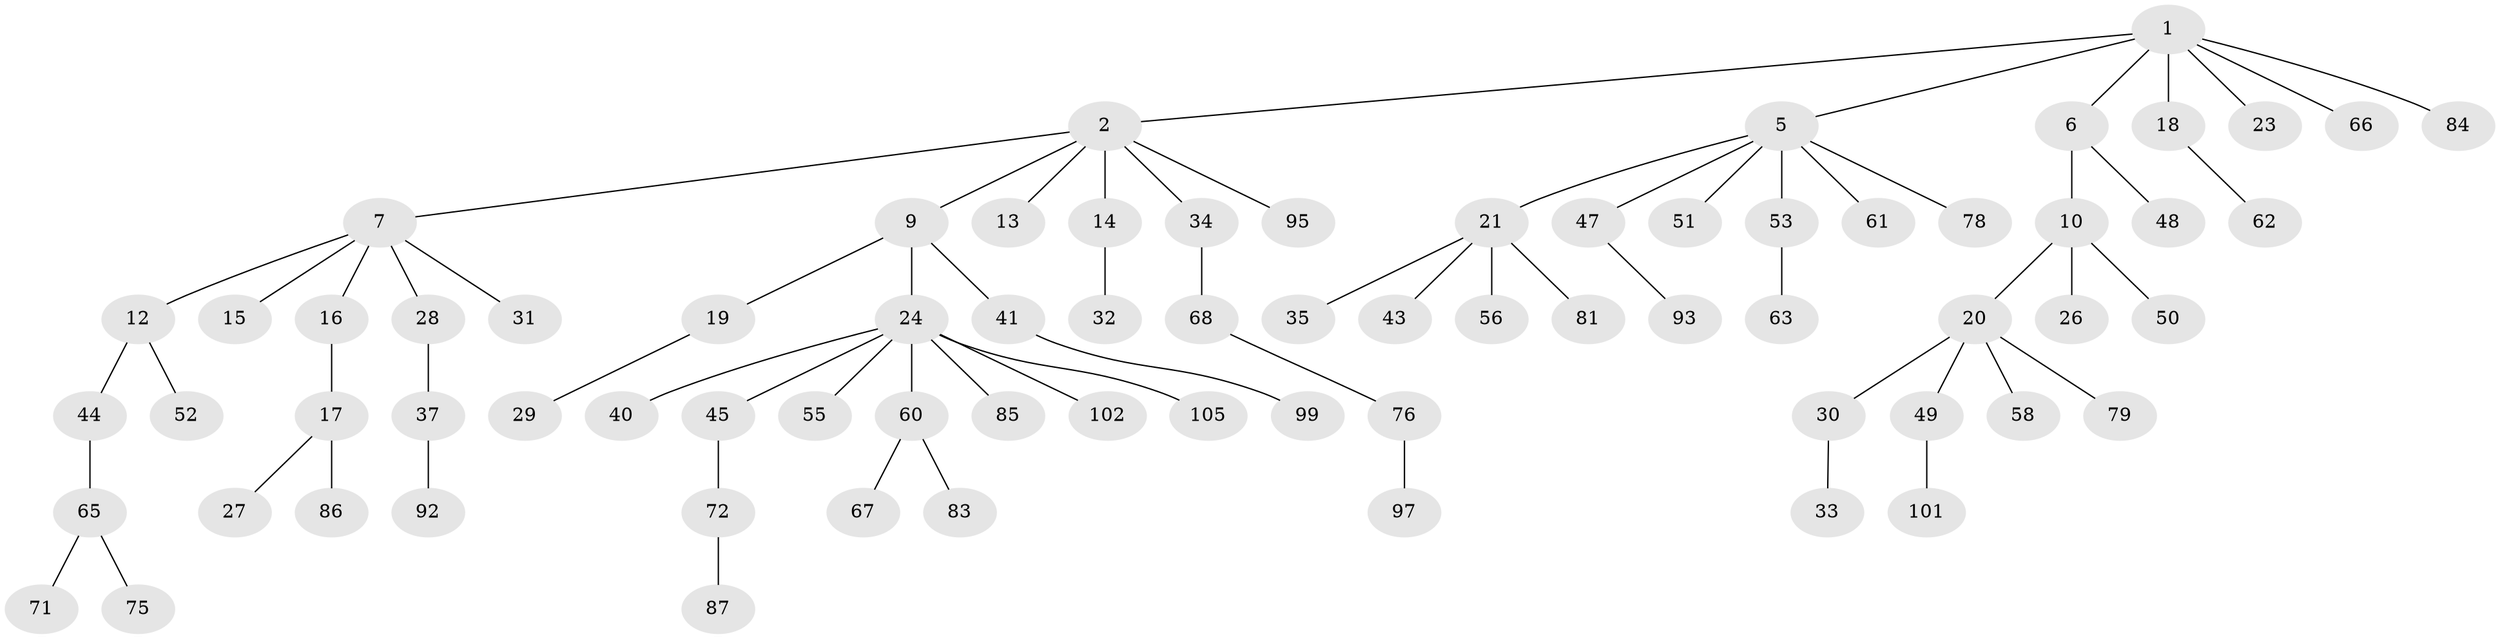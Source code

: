// Generated by graph-tools (version 1.1) at 2025/52/02/27/25 19:52:13]
// undirected, 73 vertices, 72 edges
graph export_dot {
graph [start="1"]
  node [color=gray90,style=filled];
  1 [super="+4"];
  2 [super="+3"];
  5 [super="+8"];
  6;
  7 [super="+11"];
  9 [super="+73"];
  10;
  12 [super="+90"];
  13;
  14 [super="+70"];
  15 [super="+25"];
  16;
  17 [super="+59"];
  18 [super="+22"];
  19;
  20 [super="+46"];
  21 [super="+39"];
  23;
  24 [super="+38"];
  26;
  27;
  28;
  29 [super="+54"];
  30 [super="+42"];
  31;
  32 [super="+89"];
  33 [super="+104"];
  34 [super="+82"];
  35 [super="+36"];
  37;
  40 [super="+100"];
  41;
  43;
  44;
  45 [super="+64"];
  47 [super="+57"];
  48;
  49;
  50;
  51;
  52;
  53 [super="+74"];
  55;
  56 [super="+91"];
  58;
  60 [super="+77"];
  61 [super="+88"];
  62;
  63 [super="+98"];
  65 [super="+69"];
  66;
  67;
  68;
  71;
  72;
  75;
  76 [super="+80"];
  78;
  79;
  81 [super="+94"];
  83;
  84;
  85;
  86 [super="+103"];
  87;
  92;
  93 [super="+96"];
  95;
  97;
  99;
  101;
  102;
  105;
  1 -- 2;
  1 -- 6;
  1 -- 84;
  1 -- 18;
  1 -- 66;
  1 -- 5;
  1 -- 23;
  2 -- 34;
  2 -- 95;
  2 -- 7;
  2 -- 9;
  2 -- 13;
  2 -- 14;
  5 -- 61;
  5 -- 51;
  5 -- 53;
  5 -- 21;
  5 -- 78;
  5 -- 47;
  6 -- 10;
  6 -- 48;
  7 -- 15;
  7 -- 16;
  7 -- 31;
  7 -- 12;
  7 -- 28;
  9 -- 19;
  9 -- 24;
  9 -- 41;
  10 -- 20;
  10 -- 26;
  10 -- 50;
  12 -- 44;
  12 -- 52;
  14 -- 32;
  16 -- 17;
  17 -- 27;
  17 -- 86;
  18 -- 62;
  19 -- 29;
  20 -- 30;
  20 -- 49;
  20 -- 58;
  20 -- 79;
  21 -- 35;
  21 -- 43;
  21 -- 56;
  21 -- 81;
  24 -- 40;
  24 -- 45;
  24 -- 60;
  24 -- 105;
  24 -- 85;
  24 -- 102;
  24 -- 55;
  28 -- 37;
  30 -- 33;
  34 -- 68;
  37 -- 92;
  41 -- 99;
  44 -- 65;
  45 -- 72;
  47 -- 93;
  49 -- 101;
  53 -- 63;
  60 -- 67;
  60 -- 83;
  65 -- 75;
  65 -- 71;
  68 -- 76;
  72 -- 87;
  76 -- 97;
}
